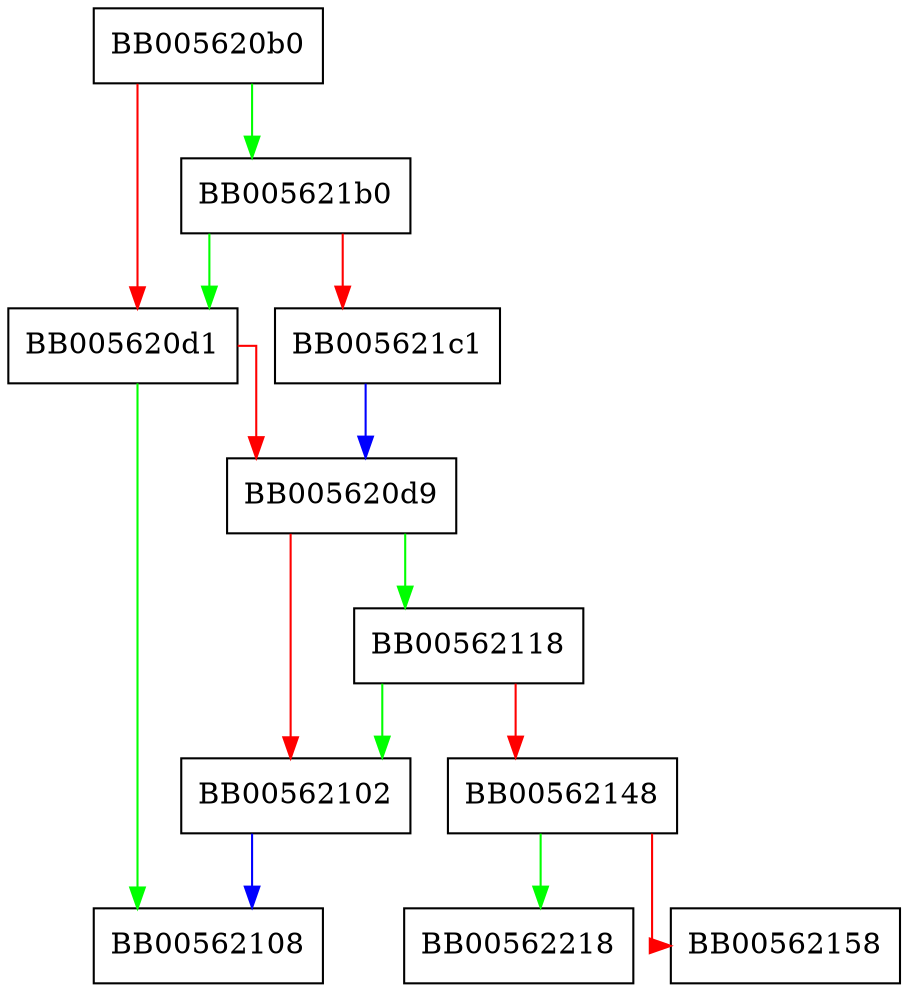 digraph check_msg_all_certs {
  node [shape="box"];
  graph [splines=ortho];
  BB005620b0 -> BB005621b0 [color="green"];
  BB005620b0 -> BB005620d1 [color="red"];
  BB005620d1 -> BB00562108 [color="green"];
  BB005620d1 -> BB005620d9 [color="red"];
  BB005620d9 -> BB00562118 [color="green"];
  BB005620d9 -> BB00562102 [color="red"];
  BB00562102 -> BB00562108 [color="blue"];
  BB00562118 -> BB00562102 [color="green"];
  BB00562118 -> BB00562148 [color="red"];
  BB00562148 -> BB00562218 [color="green"];
  BB00562148 -> BB00562158 [color="red"];
  BB005621b0 -> BB005620d1 [color="green"];
  BB005621b0 -> BB005621c1 [color="red"];
  BB005621c1 -> BB005620d9 [color="blue"];
}